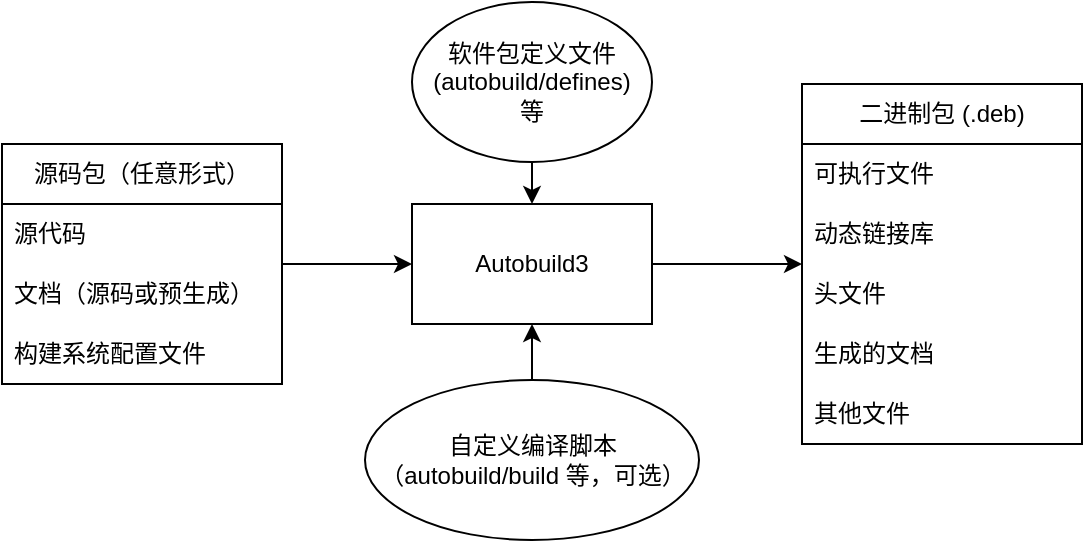 <mxfile version="20.6.0" type="device"><diagram id="M3KctRmvW-nBU14zfJ-u" name="Page-1"><mxGraphModel dx="950" dy="510" grid="0" gridSize="10" guides="1" tooltips="1" connect="1" arrows="1" fold="1" page="1" pageScale="1" pageWidth="1169" pageHeight="827" math="0" shadow="0"><root><mxCell id="0"/><mxCell id="1" parent="0"/><mxCell id="sPUki-ck1o4czB3PtKaT-12" style="edgeStyle=orthogonalEdgeStyle;rounded=0;orthogonalLoop=1;jettySize=auto;html=1;entryX=0;entryY=0.5;entryDx=0;entryDy=0;" edge="1" parent="1" source="sPUki-ck1o4czB3PtKaT-1" target="sPUki-ck1o4czB3PtKaT-5"><mxGeometry relative="1" as="geometry"/></mxCell><mxCell id="sPUki-ck1o4czB3PtKaT-1" value="源码包（任意形式）" style="swimlane;fontStyle=0;childLayout=stackLayout;horizontal=1;startSize=30;horizontalStack=0;resizeParent=1;resizeParentMax=0;resizeLast=0;collapsible=1;marginBottom=0;whiteSpace=wrap;html=1;" vertex="1" parent="1"><mxGeometry x="260" y="140" width="140" height="120" as="geometry"/></mxCell><mxCell id="sPUki-ck1o4czB3PtKaT-2" value="源代码" style="text;strokeColor=none;fillColor=none;align=left;verticalAlign=middle;spacingLeft=4;spacingRight=4;overflow=hidden;points=[[0,0.5],[1,0.5]];portConstraint=eastwest;rotatable=0;whiteSpace=wrap;html=1;" vertex="1" parent="sPUki-ck1o4czB3PtKaT-1"><mxGeometry y="30" width="140" height="30" as="geometry"/></mxCell><mxCell id="sPUki-ck1o4czB3PtKaT-3" value="文档（源码或预生成）" style="text;strokeColor=none;fillColor=none;align=left;verticalAlign=middle;spacingLeft=4;spacingRight=4;overflow=hidden;points=[[0,0.5],[1,0.5]];portConstraint=eastwest;rotatable=0;whiteSpace=wrap;html=1;" vertex="1" parent="sPUki-ck1o4czB3PtKaT-1"><mxGeometry y="60" width="140" height="30" as="geometry"/></mxCell><mxCell id="sPUki-ck1o4czB3PtKaT-4" value="构建系统配置文件" style="text;strokeColor=none;fillColor=none;align=left;verticalAlign=middle;spacingLeft=4;spacingRight=4;overflow=hidden;points=[[0,0.5],[1,0.5]];portConstraint=eastwest;rotatable=0;whiteSpace=wrap;html=1;" vertex="1" parent="sPUki-ck1o4czB3PtKaT-1"><mxGeometry y="90" width="140" height="30" as="geometry"/></mxCell><mxCell id="sPUki-ck1o4czB3PtKaT-15" style="edgeStyle=orthogonalEdgeStyle;rounded=0;orthogonalLoop=1;jettySize=auto;html=1;exitX=1;exitY=0.5;exitDx=0;exitDy=0;entryX=0;entryY=0.5;entryDx=0;entryDy=0;" edge="1" parent="1" source="sPUki-ck1o4czB3PtKaT-5" target="sPUki-ck1o4czB3PtKaT-6"><mxGeometry relative="1" as="geometry"/></mxCell><mxCell id="sPUki-ck1o4czB3PtKaT-5" value="Autobuild3" style="rounded=0;whiteSpace=wrap;html=1;" vertex="1" parent="1"><mxGeometry x="465" y="170" width="120" height="60" as="geometry"/></mxCell><mxCell id="sPUki-ck1o4czB3PtKaT-6" value="二进制包 (.deb)" style="swimlane;fontStyle=0;childLayout=stackLayout;horizontal=1;startSize=30;horizontalStack=0;resizeParent=1;resizeParentMax=0;resizeLast=0;collapsible=1;marginBottom=0;whiteSpace=wrap;html=1;" vertex="1" parent="1"><mxGeometry x="660" y="110" width="140" height="180" as="geometry"/></mxCell><mxCell id="sPUki-ck1o4czB3PtKaT-7" value="可执行文件" style="text;strokeColor=none;fillColor=none;align=left;verticalAlign=middle;spacingLeft=4;spacingRight=4;overflow=hidden;points=[[0,0.5],[1,0.5]];portConstraint=eastwest;rotatable=0;whiteSpace=wrap;html=1;" vertex="1" parent="sPUki-ck1o4czB3PtKaT-6"><mxGeometry y="30" width="140" height="30" as="geometry"/></mxCell><mxCell id="sPUki-ck1o4czB3PtKaT-8" value="动态链接库" style="text;strokeColor=none;fillColor=none;align=left;verticalAlign=middle;spacingLeft=4;spacingRight=4;overflow=hidden;points=[[0,0.5],[1,0.5]];portConstraint=eastwest;rotatable=0;whiteSpace=wrap;html=1;" vertex="1" parent="sPUki-ck1o4czB3PtKaT-6"><mxGeometry y="60" width="140" height="30" as="geometry"/></mxCell><mxCell id="sPUki-ck1o4czB3PtKaT-9" value="头文件" style="text;strokeColor=none;fillColor=none;align=left;verticalAlign=middle;spacingLeft=4;spacingRight=4;overflow=hidden;points=[[0,0.5],[1,0.5]];portConstraint=eastwest;rotatable=0;whiteSpace=wrap;html=1;" vertex="1" parent="sPUki-ck1o4czB3PtKaT-6"><mxGeometry y="90" width="140" height="30" as="geometry"/></mxCell><mxCell id="sPUki-ck1o4czB3PtKaT-10" value="生成的文档" style="text;strokeColor=none;fillColor=none;align=left;verticalAlign=middle;spacingLeft=4;spacingRight=4;overflow=hidden;points=[[0,0.5],[1,0.5]];portConstraint=eastwest;rotatable=0;whiteSpace=wrap;html=1;" vertex="1" parent="sPUki-ck1o4czB3PtKaT-6"><mxGeometry y="120" width="140" height="30" as="geometry"/></mxCell><mxCell id="sPUki-ck1o4czB3PtKaT-11" value="其他文件" style="text;strokeColor=none;fillColor=none;align=left;verticalAlign=middle;spacingLeft=4;spacingRight=4;overflow=hidden;points=[[0,0.5],[1,0.5]];portConstraint=eastwest;rotatable=0;whiteSpace=wrap;html=1;" vertex="1" parent="sPUki-ck1o4czB3PtKaT-6"><mxGeometry y="150" width="140" height="30" as="geometry"/></mxCell><mxCell id="sPUki-ck1o4czB3PtKaT-18" style="edgeStyle=orthogonalEdgeStyle;rounded=0;orthogonalLoop=1;jettySize=auto;html=1;exitX=0.5;exitY=1;exitDx=0;exitDy=0;entryX=0.5;entryY=0;entryDx=0;entryDy=0;" edge="1" parent="1" source="sPUki-ck1o4czB3PtKaT-16" target="sPUki-ck1o4czB3PtKaT-5"><mxGeometry relative="1" as="geometry"/></mxCell><mxCell id="sPUki-ck1o4czB3PtKaT-16" value="软件包定义文件&lt;br&gt;(autobuild/defines)&lt;br&gt;等" style="ellipse;whiteSpace=wrap;html=1;" vertex="1" parent="1"><mxGeometry x="465" y="69" width="120" height="80" as="geometry"/></mxCell><mxCell id="sPUki-ck1o4czB3PtKaT-19" style="edgeStyle=orthogonalEdgeStyle;rounded=0;orthogonalLoop=1;jettySize=auto;html=1;exitX=0.5;exitY=0;exitDx=0;exitDy=0;entryX=0.5;entryY=1;entryDx=0;entryDy=0;" edge="1" parent="1" source="sPUki-ck1o4czB3PtKaT-17" target="sPUki-ck1o4czB3PtKaT-5"><mxGeometry relative="1" as="geometry"/></mxCell><mxCell id="sPUki-ck1o4czB3PtKaT-17" value="自定义编译脚本&lt;br&gt;（autobuild/build 等，可选）&lt;br&gt;" style="ellipse;whiteSpace=wrap;html=1;" vertex="1" parent="1"><mxGeometry x="441.5" y="258" width="167" height="80" as="geometry"/></mxCell></root></mxGraphModel></diagram></mxfile>